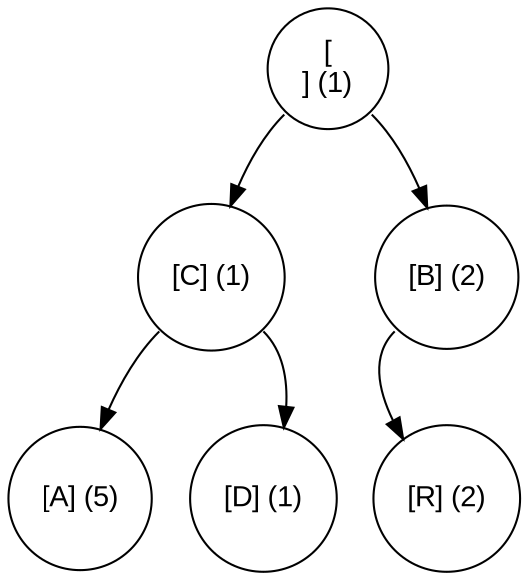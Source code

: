 digraph minimier {
	node [fontname="Arial", shape="circle", width=0.5]; 

	0 [label = "[
] (1)"];
	0:sw -> 1;
	1 [label = "[C] (1)"];
	1:sw -> 3;
	3 [label = "[A] (5)"];
	1:se -> 4;
	4 [label = "[D] (1)"];
	0:se -> 2;
	2 [label = "[B] (2)"];
	2:sw -> 5;
	5 [label = "[R] (2)"];
}
